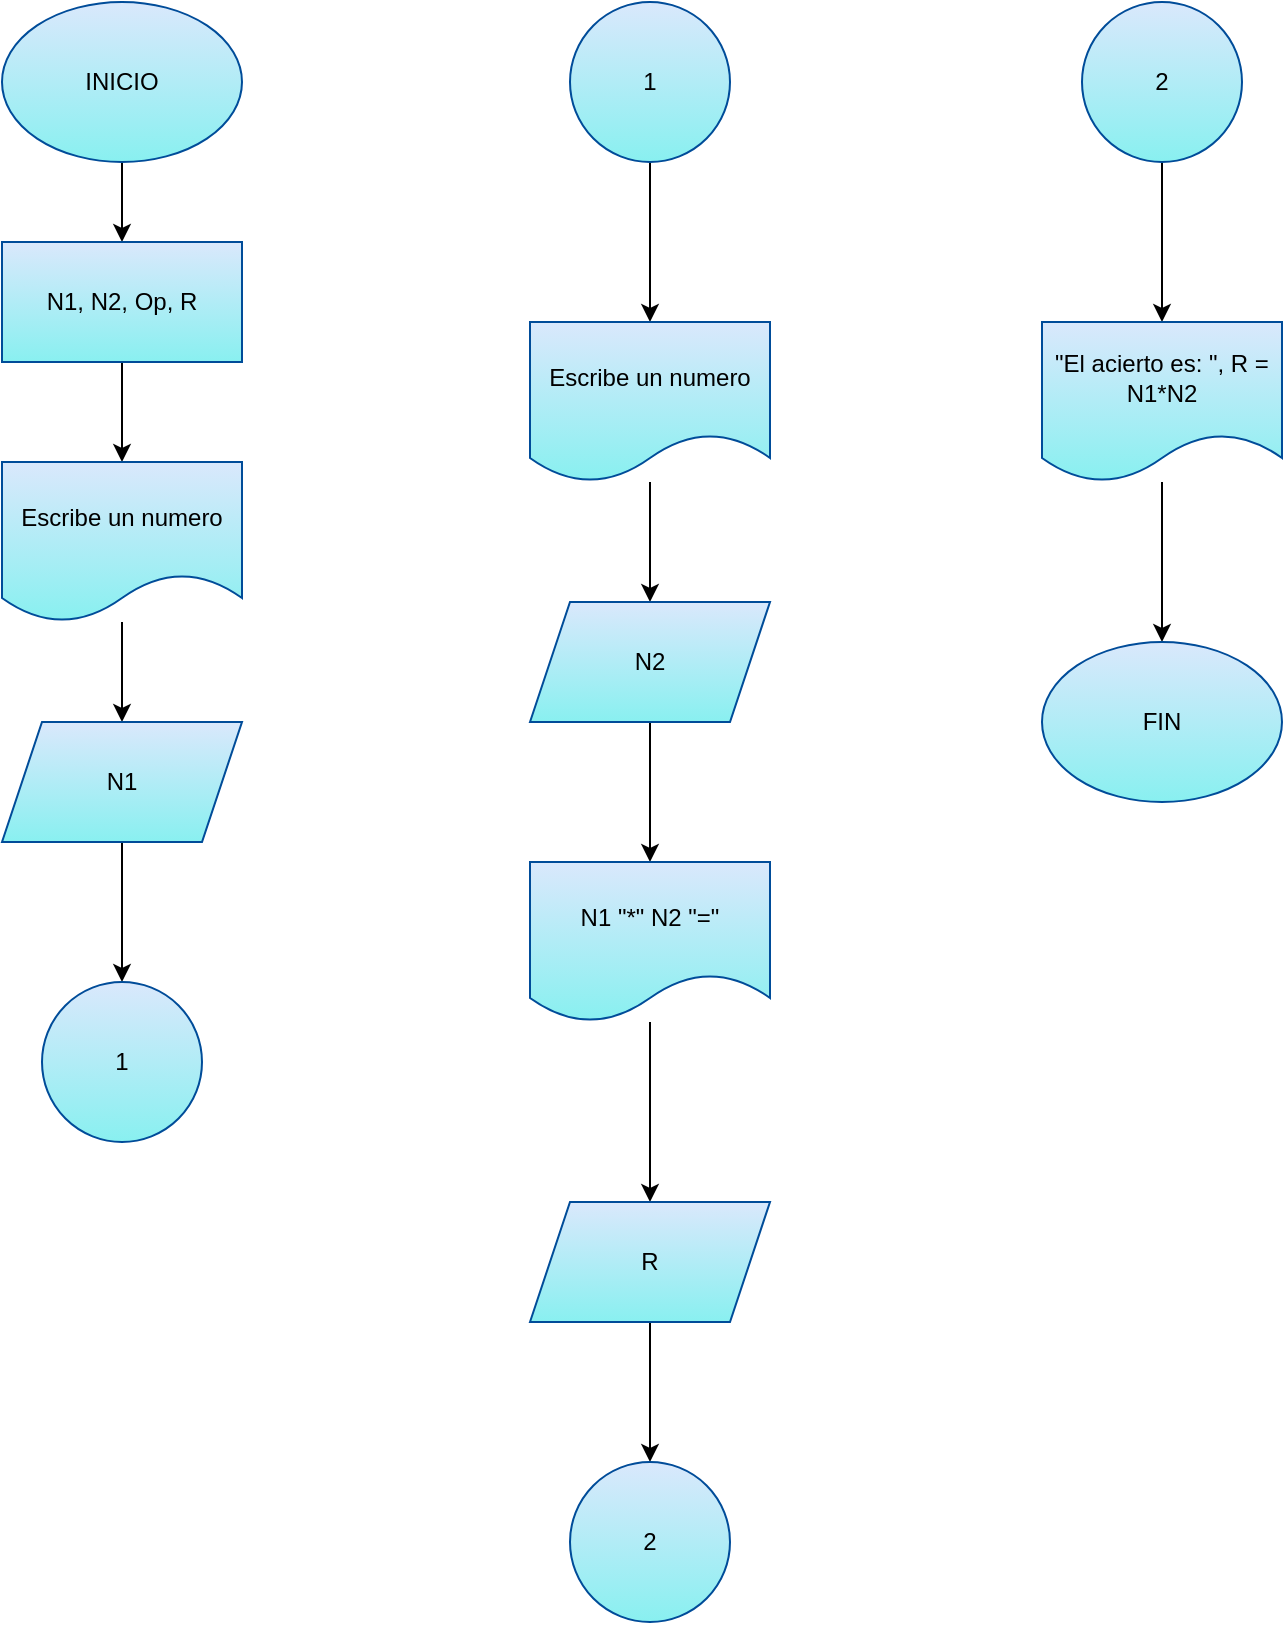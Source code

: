 <mxfile version="22.1.0" type="device">
  <diagram name="Página-1" id="VQq9vi49HUWAJtyH1i-y">
    <mxGraphModel dx="1133" dy="941" grid="1" gridSize="10" guides="1" tooltips="1" connect="1" arrows="1" fold="1" page="1" pageScale="1" pageWidth="827" pageHeight="1169" math="0" shadow="0">
      <root>
        <mxCell id="0" />
        <mxCell id="1" parent="0" />
        <mxCell id="kEy6Bz916FMSJvCaJo0o-5" value="" style="edgeStyle=orthogonalEdgeStyle;rounded=0;orthogonalLoop=1;jettySize=auto;html=1;" edge="1" parent="1" source="kEy6Bz916FMSJvCaJo0o-1" target="kEy6Bz916FMSJvCaJo0o-4">
          <mxGeometry relative="1" as="geometry" />
        </mxCell>
        <mxCell id="kEy6Bz916FMSJvCaJo0o-1" value="INICIO" style="ellipse;whiteSpace=wrap;html=1;fillColor=#dae8fc;strokeColor=#004C99;gradientColor=#89f0f0;" vertex="1" parent="1">
          <mxGeometry x="90" y="70" width="120" height="80" as="geometry" />
        </mxCell>
        <mxCell id="kEy6Bz916FMSJvCaJo0o-7" value="" style="edgeStyle=orthogonalEdgeStyle;rounded=0;orthogonalLoop=1;jettySize=auto;html=1;" edge="1" parent="1" source="kEy6Bz916FMSJvCaJo0o-4" target="kEy6Bz916FMSJvCaJo0o-6">
          <mxGeometry relative="1" as="geometry" />
        </mxCell>
        <mxCell id="kEy6Bz916FMSJvCaJo0o-4" value="N1, N2, Op, R" style="whiteSpace=wrap;html=1;fillColor=#dae8fc;strokeColor=#004C99;gradientColor=#89f0f0;" vertex="1" parent="1">
          <mxGeometry x="90" y="190" width="120" height="60" as="geometry" />
        </mxCell>
        <mxCell id="kEy6Bz916FMSJvCaJo0o-11" value="" style="edgeStyle=orthogonalEdgeStyle;rounded=0;orthogonalLoop=1;jettySize=auto;html=1;" edge="1" parent="1" source="kEy6Bz916FMSJvCaJo0o-6" target="kEy6Bz916FMSJvCaJo0o-10">
          <mxGeometry relative="1" as="geometry" />
        </mxCell>
        <mxCell id="kEy6Bz916FMSJvCaJo0o-6" value="Escribe un numero" style="shape=document;whiteSpace=wrap;html=1;boundedLbl=1;fillColor=#dae8fc;strokeColor=#004C99;gradientColor=#89f0f0;" vertex="1" parent="1">
          <mxGeometry x="90" y="300" width="120" height="80" as="geometry" />
        </mxCell>
        <mxCell id="kEy6Bz916FMSJvCaJo0o-13" value="" style="edgeStyle=orthogonalEdgeStyle;rounded=0;orthogonalLoop=1;jettySize=auto;html=1;" edge="1" parent="1" source="kEy6Bz916FMSJvCaJo0o-10" target="kEy6Bz916FMSJvCaJo0o-12">
          <mxGeometry relative="1" as="geometry" />
        </mxCell>
        <mxCell id="kEy6Bz916FMSJvCaJo0o-10" value="N1" style="shape=parallelogram;perimeter=parallelogramPerimeter;whiteSpace=wrap;html=1;fixedSize=1;fillColor=#dae8fc;strokeColor=#004C99;gradientColor=#89f0f0;" vertex="1" parent="1">
          <mxGeometry x="90" y="430" width="120" height="60" as="geometry" />
        </mxCell>
        <mxCell id="kEy6Bz916FMSJvCaJo0o-12" value="1" style="ellipse;whiteSpace=wrap;html=1;fillColor=#dae8fc;strokeColor=#004C99;gradientColor=#89f0f0;" vertex="1" parent="1">
          <mxGeometry x="110" y="560" width="80" height="80" as="geometry" />
        </mxCell>
        <mxCell id="kEy6Bz916FMSJvCaJo0o-16" value="" style="edgeStyle=orthogonalEdgeStyle;rounded=0;orthogonalLoop=1;jettySize=auto;html=1;" edge="1" parent="1" source="kEy6Bz916FMSJvCaJo0o-14" target="kEy6Bz916FMSJvCaJo0o-15">
          <mxGeometry relative="1" as="geometry" />
        </mxCell>
        <mxCell id="kEy6Bz916FMSJvCaJo0o-14" value="1" style="ellipse;whiteSpace=wrap;html=1;fillColor=#dae8fc;strokeColor=#004C99;gradientColor=#89f0f0;" vertex="1" parent="1">
          <mxGeometry x="374" y="70" width="80" height="80" as="geometry" />
        </mxCell>
        <mxCell id="kEy6Bz916FMSJvCaJo0o-18" value="" style="edgeStyle=orthogonalEdgeStyle;rounded=0;orthogonalLoop=1;jettySize=auto;html=1;" edge="1" parent="1" source="kEy6Bz916FMSJvCaJo0o-15" target="kEy6Bz916FMSJvCaJo0o-17">
          <mxGeometry relative="1" as="geometry" />
        </mxCell>
        <mxCell id="kEy6Bz916FMSJvCaJo0o-15" value="Escribe un numero" style="shape=document;whiteSpace=wrap;html=1;boundedLbl=1;fillColor=#dae8fc;strokeColor=#004C99;gradientColor=#89f0f0;" vertex="1" parent="1">
          <mxGeometry x="354" y="230" width="120" height="80" as="geometry" />
        </mxCell>
        <mxCell id="kEy6Bz916FMSJvCaJo0o-20" value="" style="edgeStyle=orthogonalEdgeStyle;rounded=0;orthogonalLoop=1;jettySize=auto;html=1;" edge="1" parent="1" source="kEy6Bz916FMSJvCaJo0o-17" target="kEy6Bz916FMSJvCaJo0o-19">
          <mxGeometry relative="1" as="geometry" />
        </mxCell>
        <mxCell id="kEy6Bz916FMSJvCaJo0o-17" value="N2" style="shape=parallelogram;perimeter=parallelogramPerimeter;whiteSpace=wrap;html=1;fixedSize=1;fillColor=#dae8fc;strokeColor=#004C99;gradientColor=#89f0f0;" vertex="1" parent="1">
          <mxGeometry x="354" y="370" width="120" height="60" as="geometry" />
        </mxCell>
        <mxCell id="kEy6Bz916FMSJvCaJo0o-22" value="" style="edgeStyle=orthogonalEdgeStyle;rounded=0;orthogonalLoop=1;jettySize=auto;html=1;" edge="1" parent="1" source="kEy6Bz916FMSJvCaJo0o-19" target="kEy6Bz916FMSJvCaJo0o-21">
          <mxGeometry relative="1" as="geometry" />
        </mxCell>
        <mxCell id="kEy6Bz916FMSJvCaJo0o-19" value="N1 &quot;*&quot; N2 &quot;=&quot;" style="shape=document;whiteSpace=wrap;html=1;boundedLbl=1;fillColor=#dae8fc;strokeColor=#004C99;gradientColor=#89f0f0;" vertex="1" parent="1">
          <mxGeometry x="354" y="500" width="120" height="80" as="geometry" />
        </mxCell>
        <mxCell id="kEy6Bz916FMSJvCaJo0o-24" value="" style="edgeStyle=orthogonalEdgeStyle;rounded=0;orthogonalLoop=1;jettySize=auto;html=1;" edge="1" parent="1" source="kEy6Bz916FMSJvCaJo0o-21" target="kEy6Bz916FMSJvCaJo0o-23">
          <mxGeometry relative="1" as="geometry" />
        </mxCell>
        <mxCell id="kEy6Bz916FMSJvCaJo0o-21" value="R" style="shape=parallelogram;perimeter=parallelogramPerimeter;whiteSpace=wrap;html=1;fixedSize=1;fillColor=#dae8fc;strokeColor=#004C99;gradientColor=#89f0f0;" vertex="1" parent="1">
          <mxGeometry x="354" y="670" width="120" height="60" as="geometry" />
        </mxCell>
        <mxCell id="kEy6Bz916FMSJvCaJo0o-23" value="2" style="ellipse;whiteSpace=wrap;html=1;fillColor=#dae8fc;strokeColor=#004C99;gradientColor=#89f0f0;" vertex="1" parent="1">
          <mxGeometry x="374" y="800" width="80" height="80" as="geometry" />
        </mxCell>
        <mxCell id="kEy6Bz916FMSJvCaJo0o-27" value="" style="edgeStyle=orthogonalEdgeStyle;rounded=0;orthogonalLoop=1;jettySize=auto;html=1;" edge="1" parent="1" source="kEy6Bz916FMSJvCaJo0o-25" target="kEy6Bz916FMSJvCaJo0o-26">
          <mxGeometry relative="1" as="geometry" />
        </mxCell>
        <mxCell id="kEy6Bz916FMSJvCaJo0o-25" value="2" style="ellipse;whiteSpace=wrap;html=1;fillColor=#dae8fc;strokeColor=#004C99;gradientColor=#89f0f0;" vertex="1" parent="1">
          <mxGeometry x="630" y="70" width="80" height="80" as="geometry" />
        </mxCell>
        <mxCell id="kEy6Bz916FMSJvCaJo0o-29" value="" style="edgeStyle=orthogonalEdgeStyle;rounded=0;orthogonalLoop=1;jettySize=auto;html=1;" edge="1" parent="1" source="kEy6Bz916FMSJvCaJo0o-26" target="kEy6Bz916FMSJvCaJo0o-28">
          <mxGeometry relative="1" as="geometry" />
        </mxCell>
        <mxCell id="kEy6Bz916FMSJvCaJo0o-26" value="&quot;El acierto es: &quot;, R = N1*N2" style="shape=document;whiteSpace=wrap;html=1;boundedLbl=1;fillColor=#dae8fc;strokeColor=#004C99;gradientColor=#89f0f0;" vertex="1" parent="1">
          <mxGeometry x="610" y="230" width="120" height="80" as="geometry" />
        </mxCell>
        <mxCell id="kEy6Bz916FMSJvCaJo0o-28" value="FIN" style="ellipse;whiteSpace=wrap;html=1;fillColor=#dae8fc;strokeColor=#004C99;gradientColor=#89f0f0;" vertex="1" parent="1">
          <mxGeometry x="610" y="390" width="120" height="80" as="geometry" />
        </mxCell>
      </root>
    </mxGraphModel>
  </diagram>
</mxfile>
